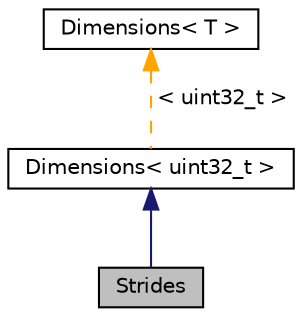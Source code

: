 digraph "Strides"
{
 // LATEX_PDF_SIZE
  edge [fontname="Helvetica",fontsize="10",labelfontname="Helvetica",labelfontsize="10"];
  node [fontname="Helvetica",fontsize="10",shape=record];
  Node1 [label="Strides",height=0.2,width=0.4,color="black", fillcolor="grey75", style="filled", fontcolor="black",tooltip="Strides of an item in bytes."];
  Node2 -> Node1 [dir="back",color="midnightblue",fontsize="10",style="solid",fontname="Helvetica"];
  Node2 [label="Dimensions\< uint32_t \>",height=0.2,width=0.4,color="black", fillcolor="white", style="filled",URL="$classarm__compute_1_1_dimensions.xhtml",tooltip=" "];
  Node3 -> Node2 [dir="back",color="orange",fontsize="10",style="dashed",label=" \< uint32_t \>" ,fontname="Helvetica"];
  Node3 [label="Dimensions\< T \>",height=0.2,width=0.4,color="black", fillcolor="white", style="filled",URL="$classarm__compute_1_1_dimensions.xhtml",tooltip="Dimensions with dimensionality."];
}
